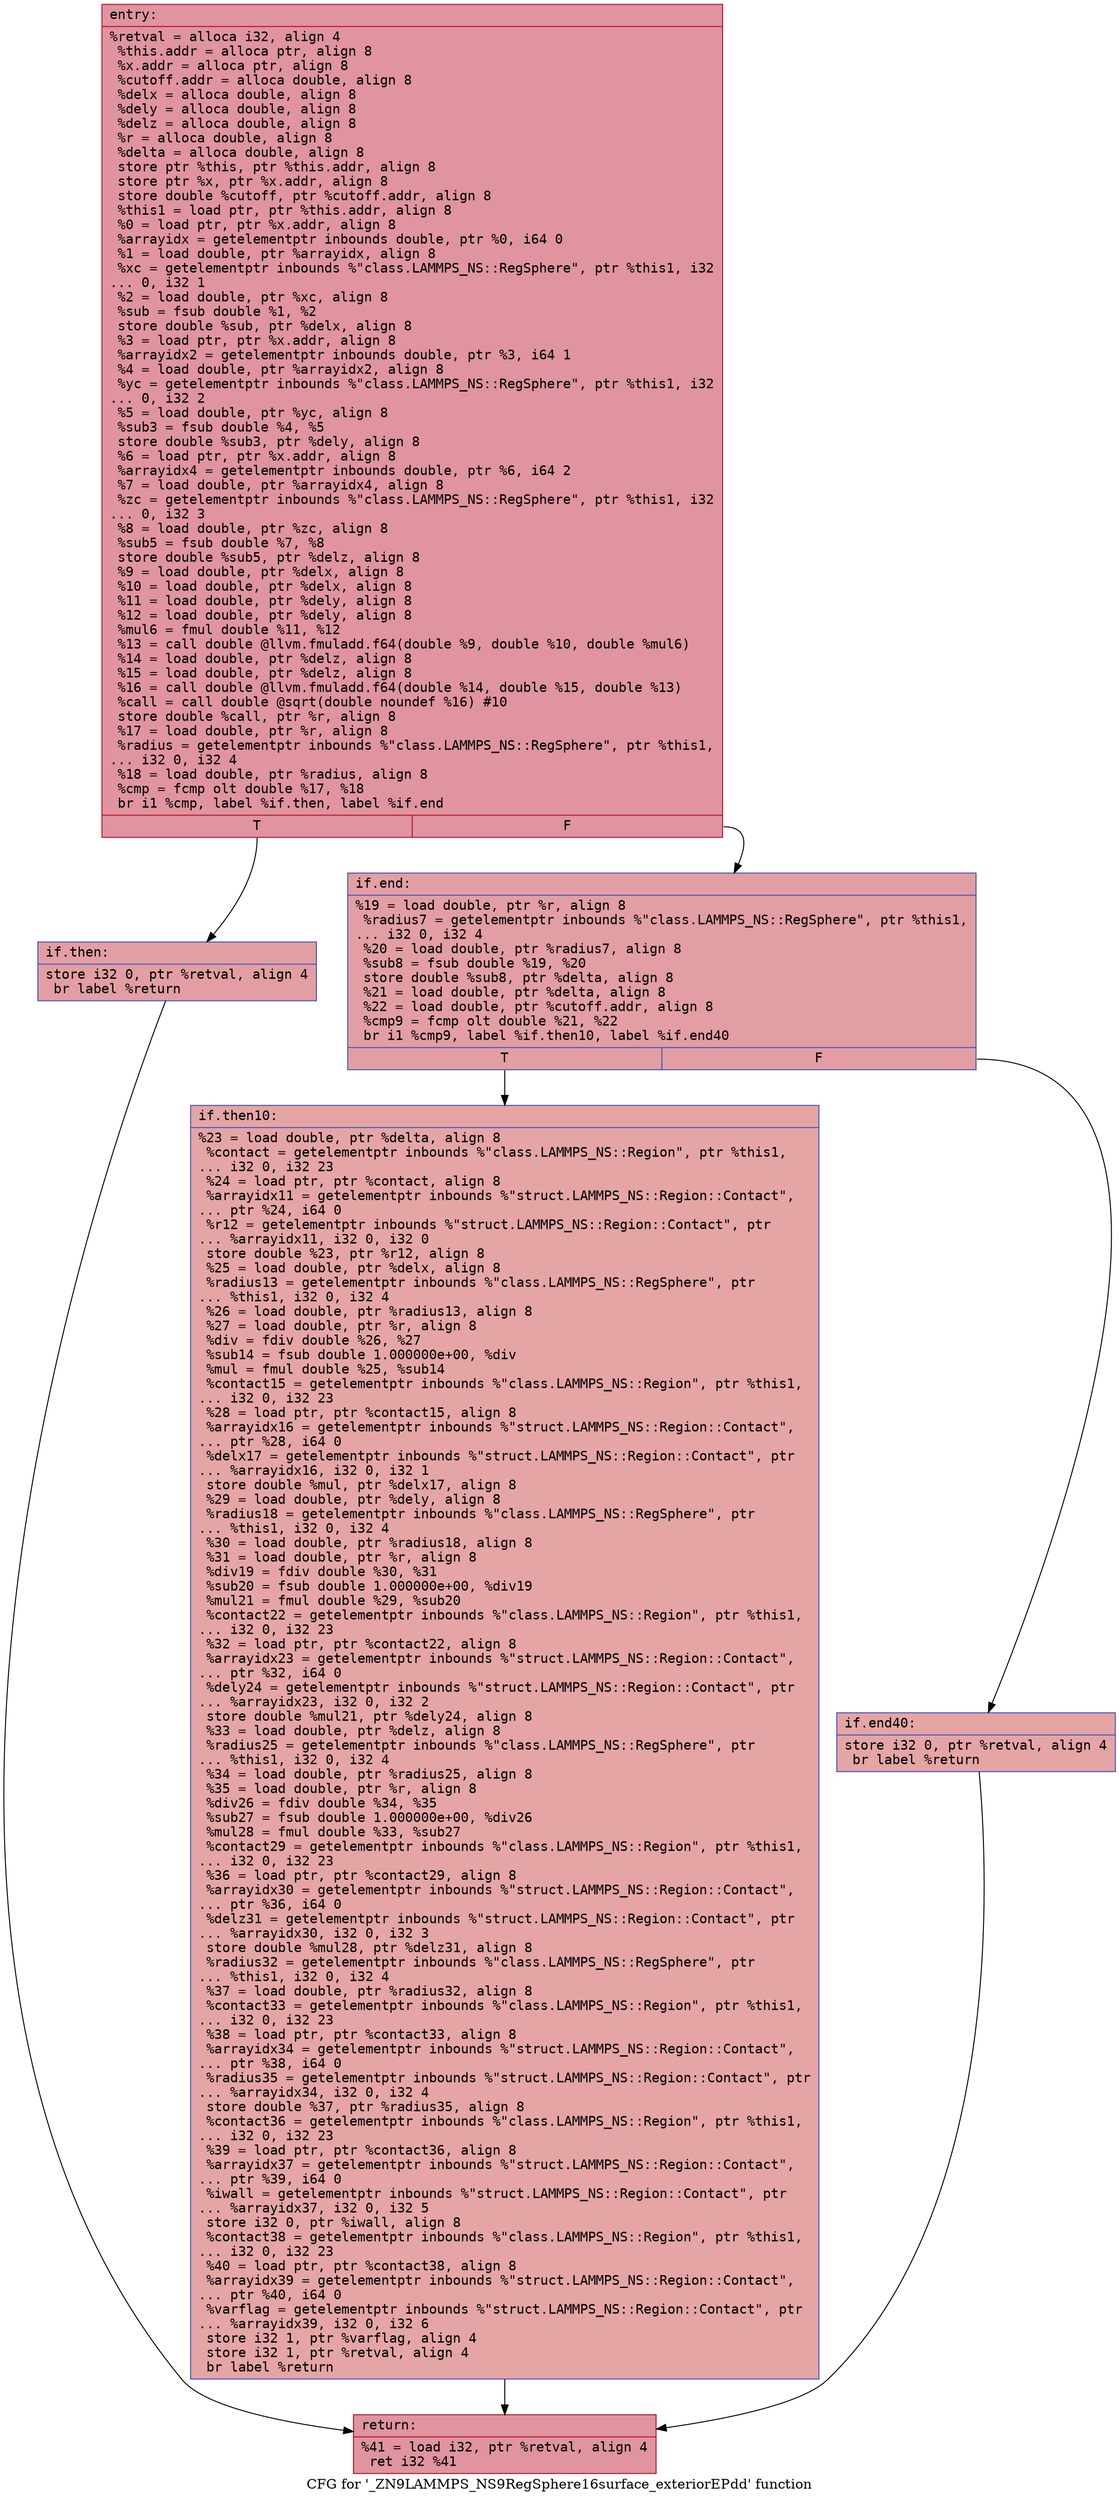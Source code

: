digraph "CFG for '_ZN9LAMMPS_NS9RegSphere16surface_exteriorEPdd' function" {
	label="CFG for '_ZN9LAMMPS_NS9RegSphere16surface_exteriorEPdd' function";

	Node0x55f8d2d60be0 [shape=record,color="#b70d28ff", style=filled, fillcolor="#b70d2870" fontname="Courier",label="{entry:\l|  %retval = alloca i32, align 4\l  %this.addr = alloca ptr, align 8\l  %x.addr = alloca ptr, align 8\l  %cutoff.addr = alloca double, align 8\l  %delx = alloca double, align 8\l  %dely = alloca double, align 8\l  %delz = alloca double, align 8\l  %r = alloca double, align 8\l  %delta = alloca double, align 8\l  store ptr %this, ptr %this.addr, align 8\l  store ptr %x, ptr %x.addr, align 8\l  store double %cutoff, ptr %cutoff.addr, align 8\l  %this1 = load ptr, ptr %this.addr, align 8\l  %0 = load ptr, ptr %x.addr, align 8\l  %arrayidx = getelementptr inbounds double, ptr %0, i64 0\l  %1 = load double, ptr %arrayidx, align 8\l  %xc = getelementptr inbounds %\"class.LAMMPS_NS::RegSphere\", ptr %this1, i32\l... 0, i32 1\l  %2 = load double, ptr %xc, align 8\l  %sub = fsub double %1, %2\l  store double %sub, ptr %delx, align 8\l  %3 = load ptr, ptr %x.addr, align 8\l  %arrayidx2 = getelementptr inbounds double, ptr %3, i64 1\l  %4 = load double, ptr %arrayidx2, align 8\l  %yc = getelementptr inbounds %\"class.LAMMPS_NS::RegSphere\", ptr %this1, i32\l... 0, i32 2\l  %5 = load double, ptr %yc, align 8\l  %sub3 = fsub double %4, %5\l  store double %sub3, ptr %dely, align 8\l  %6 = load ptr, ptr %x.addr, align 8\l  %arrayidx4 = getelementptr inbounds double, ptr %6, i64 2\l  %7 = load double, ptr %arrayidx4, align 8\l  %zc = getelementptr inbounds %\"class.LAMMPS_NS::RegSphere\", ptr %this1, i32\l... 0, i32 3\l  %8 = load double, ptr %zc, align 8\l  %sub5 = fsub double %7, %8\l  store double %sub5, ptr %delz, align 8\l  %9 = load double, ptr %delx, align 8\l  %10 = load double, ptr %delx, align 8\l  %11 = load double, ptr %dely, align 8\l  %12 = load double, ptr %dely, align 8\l  %mul6 = fmul double %11, %12\l  %13 = call double @llvm.fmuladd.f64(double %9, double %10, double %mul6)\l  %14 = load double, ptr %delz, align 8\l  %15 = load double, ptr %delz, align 8\l  %16 = call double @llvm.fmuladd.f64(double %14, double %15, double %13)\l  %call = call double @sqrt(double noundef %16) #10\l  store double %call, ptr %r, align 8\l  %17 = load double, ptr %r, align 8\l  %radius = getelementptr inbounds %\"class.LAMMPS_NS::RegSphere\", ptr %this1,\l... i32 0, i32 4\l  %18 = load double, ptr %radius, align 8\l  %cmp = fcmp olt double %17, %18\l  br i1 %cmp, label %if.then, label %if.end\l|{<s0>T|<s1>F}}"];
	Node0x55f8d2d60be0:s0 -> Node0x55f8d2d37750[tooltip="entry -> if.then\nProbability 50.00%" ];
	Node0x55f8d2d60be0:s1 -> Node0x55f8d2d377c0[tooltip="entry -> if.end\nProbability 50.00%" ];
	Node0x55f8d2d37750 [shape=record,color="#3d50c3ff", style=filled, fillcolor="#be242e70" fontname="Courier",label="{if.then:\l|  store i32 0, ptr %retval, align 4\l  br label %return\l}"];
	Node0x55f8d2d37750 -> Node0x55f8d2d37980[tooltip="if.then -> return\nProbability 100.00%" ];
	Node0x55f8d2d377c0 [shape=record,color="#3d50c3ff", style=filled, fillcolor="#be242e70" fontname="Courier",label="{if.end:\l|  %19 = load double, ptr %r, align 8\l  %radius7 = getelementptr inbounds %\"class.LAMMPS_NS::RegSphere\", ptr %this1,\l... i32 0, i32 4\l  %20 = load double, ptr %radius7, align 8\l  %sub8 = fsub double %19, %20\l  store double %sub8, ptr %delta, align 8\l  %21 = load double, ptr %delta, align 8\l  %22 = load double, ptr %cutoff.addr, align 8\l  %cmp9 = fcmp olt double %21, %22\l  br i1 %cmp9, label %if.then10, label %if.end40\l|{<s0>T|<s1>F}}"];
	Node0x55f8d2d377c0:s0 -> Node0x55f8d2d37f40[tooltip="if.end -> if.then10\nProbability 50.00%" ];
	Node0x55f8d2d377c0:s1 -> Node0x55f8d2d37f90[tooltip="if.end -> if.end40\nProbability 50.00%" ];
	Node0x55f8d2d37f40 [shape=record,color="#3d50c3ff", style=filled, fillcolor="#c5333470" fontname="Courier",label="{if.then10:\l|  %23 = load double, ptr %delta, align 8\l  %contact = getelementptr inbounds %\"class.LAMMPS_NS::Region\", ptr %this1,\l... i32 0, i32 23\l  %24 = load ptr, ptr %contact, align 8\l  %arrayidx11 = getelementptr inbounds %\"struct.LAMMPS_NS::Region::Contact\",\l... ptr %24, i64 0\l  %r12 = getelementptr inbounds %\"struct.LAMMPS_NS::Region::Contact\", ptr\l... %arrayidx11, i32 0, i32 0\l  store double %23, ptr %r12, align 8\l  %25 = load double, ptr %delx, align 8\l  %radius13 = getelementptr inbounds %\"class.LAMMPS_NS::RegSphere\", ptr\l... %this1, i32 0, i32 4\l  %26 = load double, ptr %radius13, align 8\l  %27 = load double, ptr %r, align 8\l  %div = fdiv double %26, %27\l  %sub14 = fsub double 1.000000e+00, %div\l  %mul = fmul double %25, %sub14\l  %contact15 = getelementptr inbounds %\"class.LAMMPS_NS::Region\", ptr %this1,\l... i32 0, i32 23\l  %28 = load ptr, ptr %contact15, align 8\l  %arrayidx16 = getelementptr inbounds %\"struct.LAMMPS_NS::Region::Contact\",\l... ptr %28, i64 0\l  %delx17 = getelementptr inbounds %\"struct.LAMMPS_NS::Region::Contact\", ptr\l... %arrayidx16, i32 0, i32 1\l  store double %mul, ptr %delx17, align 8\l  %29 = load double, ptr %dely, align 8\l  %radius18 = getelementptr inbounds %\"class.LAMMPS_NS::RegSphere\", ptr\l... %this1, i32 0, i32 4\l  %30 = load double, ptr %radius18, align 8\l  %31 = load double, ptr %r, align 8\l  %div19 = fdiv double %30, %31\l  %sub20 = fsub double 1.000000e+00, %div19\l  %mul21 = fmul double %29, %sub20\l  %contact22 = getelementptr inbounds %\"class.LAMMPS_NS::Region\", ptr %this1,\l... i32 0, i32 23\l  %32 = load ptr, ptr %contact22, align 8\l  %arrayidx23 = getelementptr inbounds %\"struct.LAMMPS_NS::Region::Contact\",\l... ptr %32, i64 0\l  %dely24 = getelementptr inbounds %\"struct.LAMMPS_NS::Region::Contact\", ptr\l... %arrayidx23, i32 0, i32 2\l  store double %mul21, ptr %dely24, align 8\l  %33 = load double, ptr %delz, align 8\l  %radius25 = getelementptr inbounds %\"class.LAMMPS_NS::RegSphere\", ptr\l... %this1, i32 0, i32 4\l  %34 = load double, ptr %radius25, align 8\l  %35 = load double, ptr %r, align 8\l  %div26 = fdiv double %34, %35\l  %sub27 = fsub double 1.000000e+00, %div26\l  %mul28 = fmul double %33, %sub27\l  %contact29 = getelementptr inbounds %\"class.LAMMPS_NS::Region\", ptr %this1,\l... i32 0, i32 23\l  %36 = load ptr, ptr %contact29, align 8\l  %arrayidx30 = getelementptr inbounds %\"struct.LAMMPS_NS::Region::Contact\",\l... ptr %36, i64 0\l  %delz31 = getelementptr inbounds %\"struct.LAMMPS_NS::Region::Contact\", ptr\l... %arrayidx30, i32 0, i32 3\l  store double %mul28, ptr %delz31, align 8\l  %radius32 = getelementptr inbounds %\"class.LAMMPS_NS::RegSphere\", ptr\l... %this1, i32 0, i32 4\l  %37 = load double, ptr %radius32, align 8\l  %contact33 = getelementptr inbounds %\"class.LAMMPS_NS::Region\", ptr %this1,\l... i32 0, i32 23\l  %38 = load ptr, ptr %contact33, align 8\l  %arrayidx34 = getelementptr inbounds %\"struct.LAMMPS_NS::Region::Contact\",\l... ptr %38, i64 0\l  %radius35 = getelementptr inbounds %\"struct.LAMMPS_NS::Region::Contact\", ptr\l... %arrayidx34, i32 0, i32 4\l  store double %37, ptr %radius35, align 8\l  %contact36 = getelementptr inbounds %\"class.LAMMPS_NS::Region\", ptr %this1,\l... i32 0, i32 23\l  %39 = load ptr, ptr %contact36, align 8\l  %arrayidx37 = getelementptr inbounds %\"struct.LAMMPS_NS::Region::Contact\",\l... ptr %39, i64 0\l  %iwall = getelementptr inbounds %\"struct.LAMMPS_NS::Region::Contact\", ptr\l... %arrayidx37, i32 0, i32 5\l  store i32 0, ptr %iwall, align 8\l  %contact38 = getelementptr inbounds %\"class.LAMMPS_NS::Region\", ptr %this1,\l... i32 0, i32 23\l  %40 = load ptr, ptr %contact38, align 8\l  %arrayidx39 = getelementptr inbounds %\"struct.LAMMPS_NS::Region::Contact\",\l... ptr %40, i64 0\l  %varflag = getelementptr inbounds %\"struct.LAMMPS_NS::Region::Contact\", ptr\l... %arrayidx39, i32 0, i32 6\l  store i32 1, ptr %varflag, align 4\l  store i32 1, ptr %retval, align 4\l  br label %return\l}"];
	Node0x55f8d2d37f40 -> Node0x55f8d2d37980[tooltip="if.then10 -> return\nProbability 100.00%" ];
	Node0x55f8d2d37f90 [shape=record,color="#3d50c3ff", style=filled, fillcolor="#c5333470" fontname="Courier",label="{if.end40:\l|  store i32 0, ptr %retval, align 4\l  br label %return\l}"];
	Node0x55f8d2d37f90 -> Node0x55f8d2d37980[tooltip="if.end40 -> return\nProbability 100.00%" ];
	Node0x55f8d2d37980 [shape=record,color="#b70d28ff", style=filled, fillcolor="#b70d2870" fontname="Courier",label="{return:\l|  %41 = load i32, ptr %retval, align 4\l  ret i32 %41\l}"];
}
